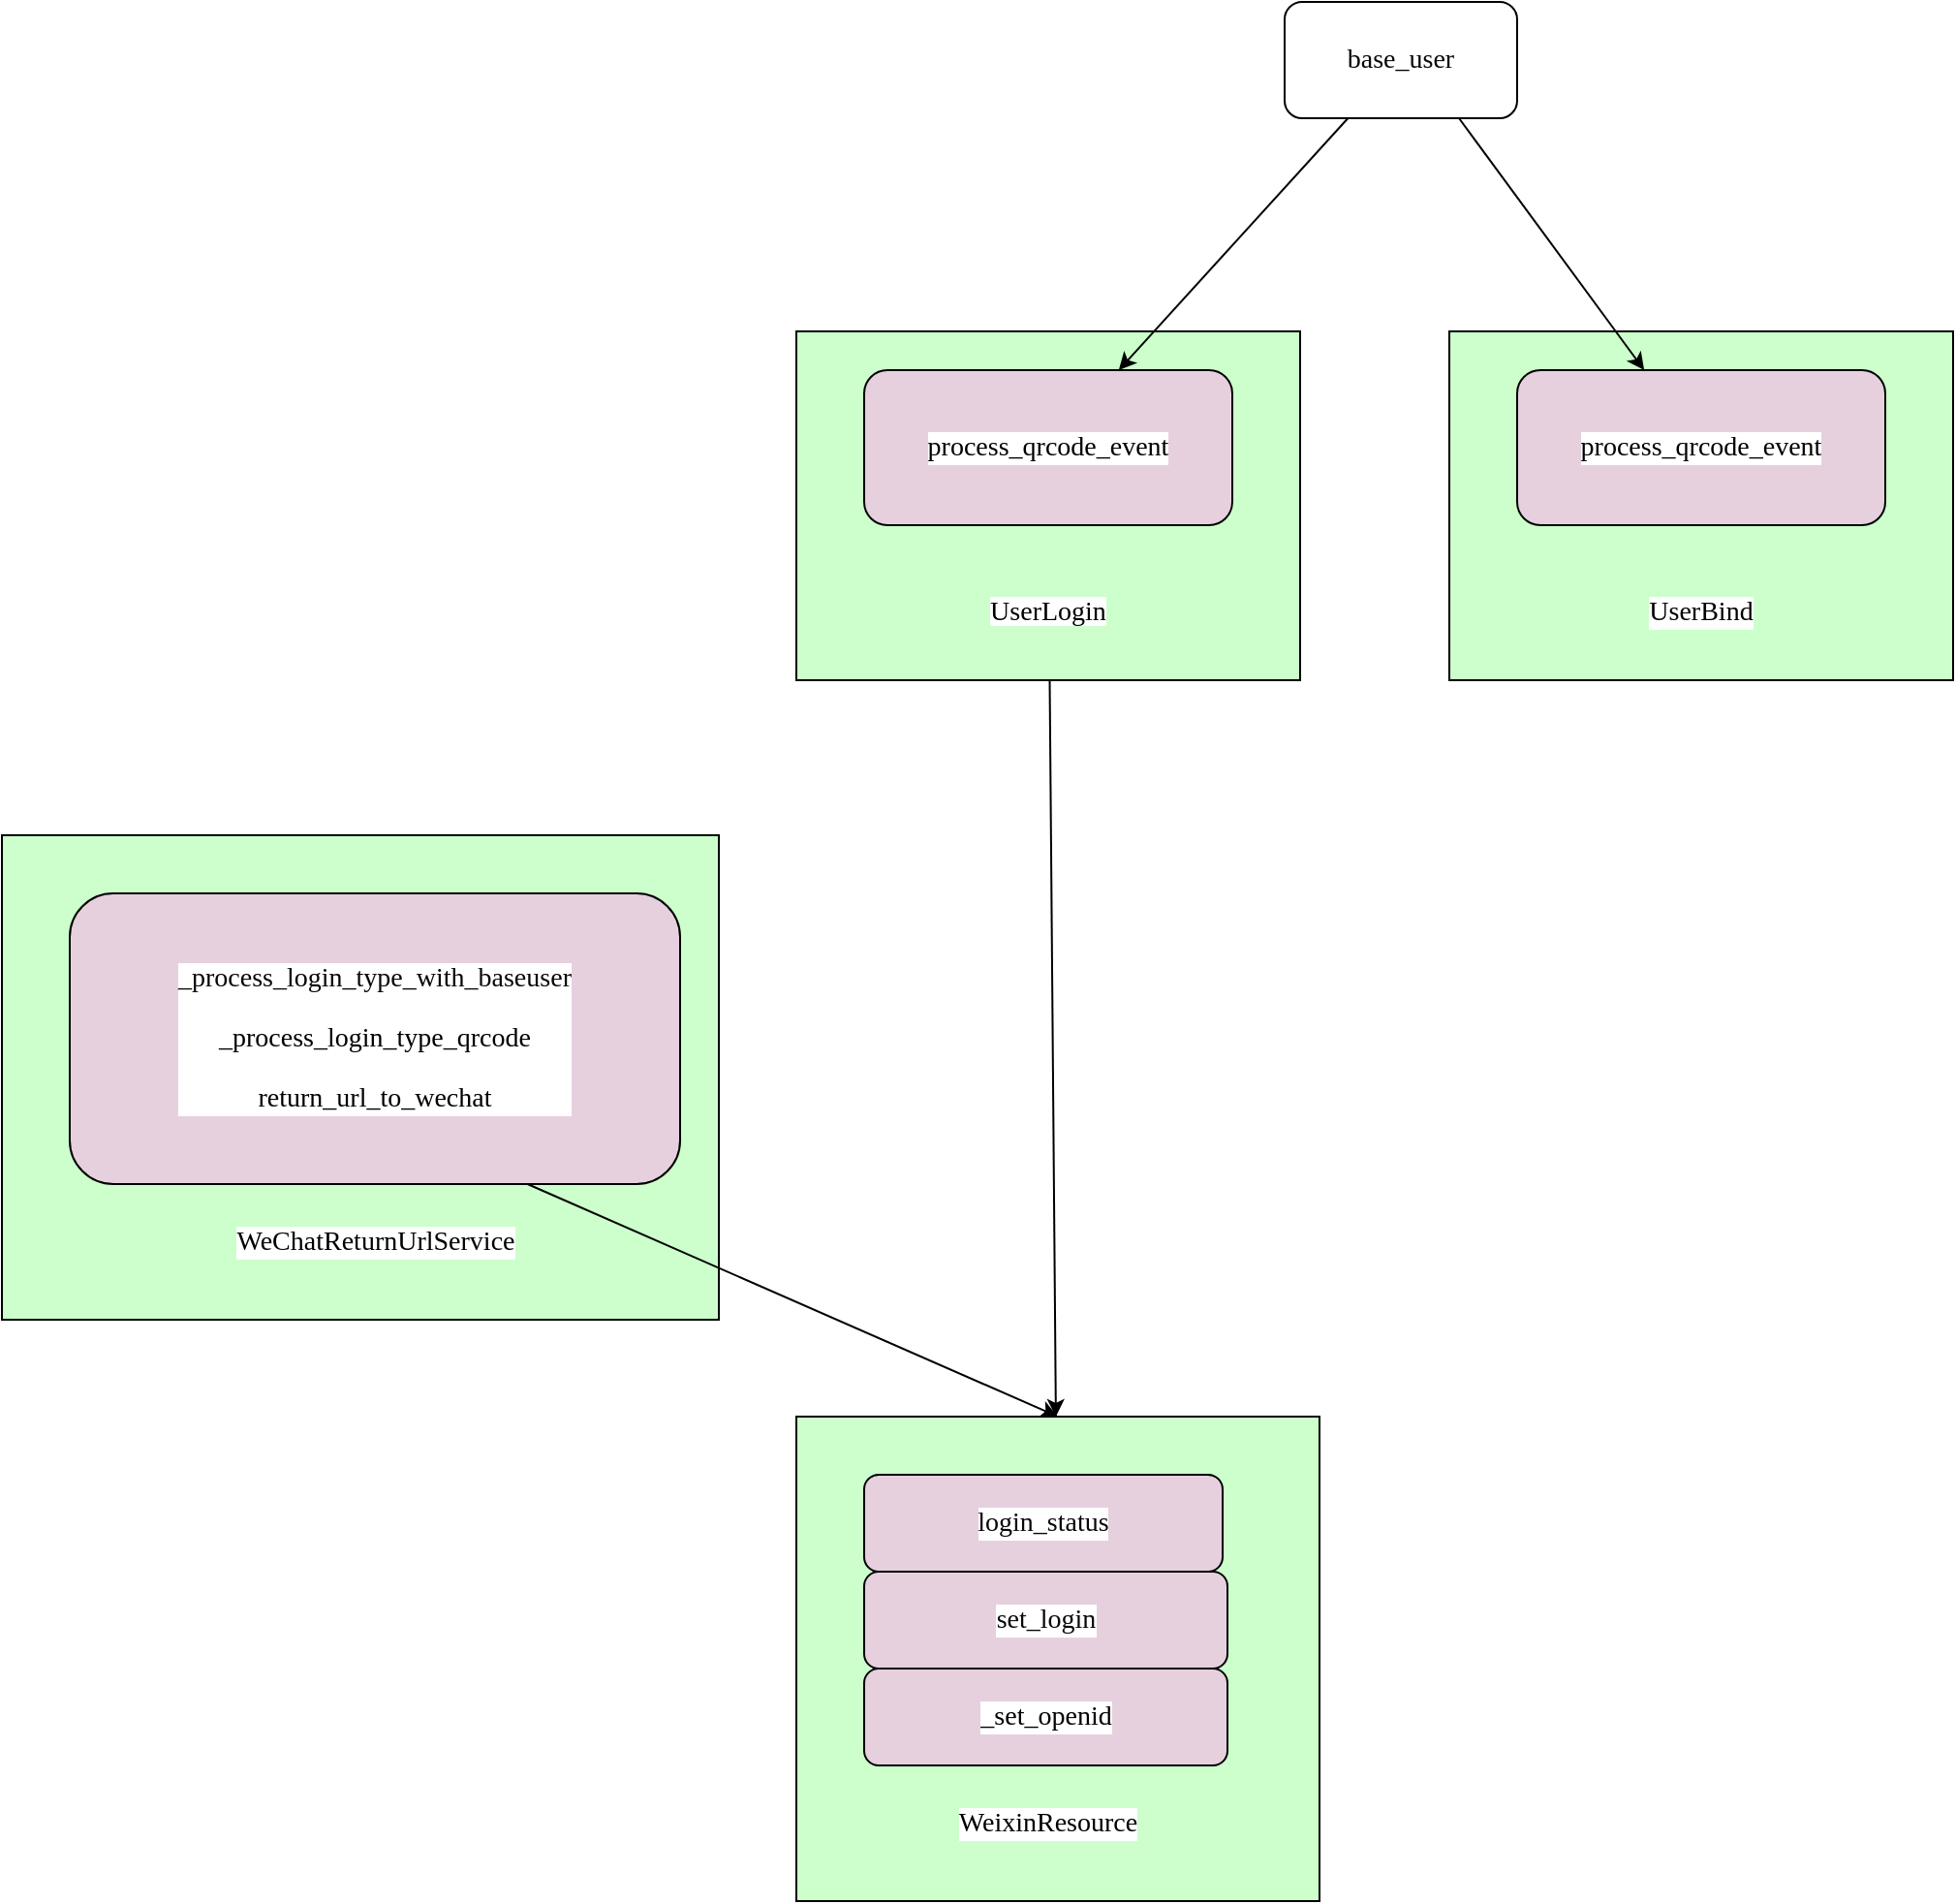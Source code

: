 <mxfile version="13.9.6" type="github">
  <diagram id="80LBF0uWWLtXQU61a6su" name="Page-1">
    <mxGraphModel dx="2177" dy="774" grid="1" gridSize="10" guides="1" tooltips="1" connect="1" arrows="1" fold="1" page="1" pageScale="1" pageWidth="827" pageHeight="1169" math="0" shadow="0">
      <root>
        <mxCell id="0" />
        <mxCell id="1" parent="0" />
        <mxCell id="gvvGJjCDzovz9uI-ExWb-8" value="" style="rounded=0;whiteSpace=wrap;html=1;fillColor=#CCFFCC;" vertex="1" parent="1">
          <mxGeometry x="567" y="190" width="260" height="180" as="geometry" />
        </mxCell>
        <mxCell id="gvvGJjCDzovz9uI-ExWb-13" value="" style="edgeStyle=none;rounded=0;orthogonalLoop=1;jettySize=auto;html=1;" edge="1" parent="1" source="gvvGJjCDzovz9uI-ExWb-4" target="gvvGJjCDzovz9uI-ExWb-12">
          <mxGeometry relative="1" as="geometry" />
        </mxCell>
        <mxCell id="gvvGJjCDzovz9uI-ExWb-4" value="" style="rounded=0;whiteSpace=wrap;html=1;fillColor=#CCFFCC;" vertex="1" parent="1">
          <mxGeometry x="230" y="190" width="260" height="180" as="geometry" />
        </mxCell>
        <mxCell id="gvvGJjCDzovz9uI-ExWb-3" value="" style="rounded=0;orthogonalLoop=1;jettySize=auto;html=1;" edge="1" parent="1" source="gvvGJjCDzovz9uI-ExWb-1" target="gvvGJjCDzovz9uI-ExWb-2">
          <mxGeometry relative="1" as="geometry" />
        </mxCell>
        <mxCell id="gvvGJjCDzovz9uI-ExWb-11" style="edgeStyle=none;rounded=0;orthogonalLoop=1;jettySize=auto;html=1;exitX=0.75;exitY=1;exitDx=0;exitDy=0;" edge="1" parent="1" source="gvvGJjCDzovz9uI-ExWb-1" target="gvvGJjCDzovz9uI-ExWb-9">
          <mxGeometry relative="1" as="geometry" />
        </mxCell>
        <mxCell id="gvvGJjCDzovz9uI-ExWb-1" value="&lt;pre style=&quot;background-color: #ffffff ; color: #080808 ; font-family: &amp;#34;jetbrains mono&amp;#34; ; font-size: 10.5pt&quot;&gt;base_user&lt;/pre&gt;" style="rounded=1;whiteSpace=wrap;html=1;" vertex="1" parent="1">
          <mxGeometry x="482" y="20" width="120" height="60" as="geometry" />
        </mxCell>
        <mxCell id="gvvGJjCDzovz9uI-ExWb-2" value="&lt;pre style=&quot;background-color: #ffffff ; color: #080808 ; font-family: &amp;#34;jetbrains mono&amp;#34; ; font-size: 10.5pt&quot;&gt;&lt;span style=&quot;color: #000000&quot;&gt;process_qrcode_event&lt;/span&gt;&lt;/pre&gt;" style="whiteSpace=wrap;html=1;rounded=1;fillColor=#E6D0DE;" vertex="1" parent="1">
          <mxGeometry x="265" y="210" width="190" height="80" as="geometry" />
        </mxCell>
        <mxCell id="gvvGJjCDzovz9uI-ExWb-5" value="&lt;span style=&quot;background-color: rgb(255 , 255 , 255) ; font-family: &amp;#34;jetbrains mono&amp;#34; ; font-size: 10.5pt&quot;&gt;UserLogin&lt;/span&gt;" style="text;html=1;strokeColor=none;fillColor=none;align=center;verticalAlign=middle;whiteSpace=wrap;rounded=0;" vertex="1" parent="1">
          <mxGeometry x="310" y="310" width="100" height="50" as="geometry" />
        </mxCell>
        <mxCell id="gvvGJjCDzovz9uI-ExWb-9" value="&lt;pre style=&quot;background-color: #ffffff ; color: #080808 ; font-family: &amp;#34;jetbrains mono&amp;#34; ; font-size: 10.5pt&quot;&gt;&lt;span style=&quot;color: #000000&quot;&gt;process_qrcode_event&lt;/span&gt;&lt;/pre&gt;" style="whiteSpace=wrap;html=1;rounded=1;fillColor=#E6D0DE;" vertex="1" parent="1">
          <mxGeometry x="602" y="210" width="190" height="80" as="geometry" />
        </mxCell>
        <mxCell id="gvvGJjCDzovz9uI-ExWb-10" value="&lt;pre style=&quot;background-color: #ffffff ; color: #080808 ; font-family: &amp;#34;jetbrains mono&amp;#34; ; font-size: 10.5pt&quot;&gt;&lt;span style=&quot;color: #000000&quot;&gt;UserBind&lt;/span&gt;&lt;/pre&gt;" style="text;html=1;strokeColor=none;fillColor=none;align=center;verticalAlign=middle;whiteSpace=wrap;rounded=0;" vertex="1" parent="1">
          <mxGeometry x="647" y="310" width="100" height="50" as="geometry" />
        </mxCell>
        <mxCell id="gvvGJjCDzovz9uI-ExWb-12" value="" style="rounded=0;whiteSpace=wrap;html=1;fillColor=#CCFFCC;" vertex="1" parent="1">
          <mxGeometry x="230" y="750" width="270" height="250" as="geometry" />
        </mxCell>
        <mxCell id="gvvGJjCDzovz9uI-ExWb-14" value="&lt;pre style=&quot;background-color: #ffffff ; color: #080808 ; font-family: &amp;#34;jetbrains mono&amp;#34; ; font-size: 10.5pt&quot;&gt;&lt;span style=&quot;color: #000000&quot;&gt;WeixinResource&lt;/span&gt;&lt;/pre&gt;" style="text;html=1;strokeColor=none;fillColor=none;align=center;verticalAlign=middle;whiteSpace=wrap;rounded=0;" vertex="1" parent="1">
          <mxGeometry x="305" y="950" width="110" height="20" as="geometry" />
        </mxCell>
        <mxCell id="gvvGJjCDzovz9uI-ExWb-15" value="&lt;pre style=&quot;background-color: #ffffff ; color: #080808 ; font-family: &amp;#34;jetbrains mono&amp;#34; ; font-size: 10.5pt&quot;&gt;&lt;span style=&quot;color: rgba(0 , 0 , 0 , 0) ; font-family: monospace ; font-size: 0px ; background-color: rgb(248 , 249 , 250)&quot;&gt;%3CmxGraphModel%3E%3Croot%3E%3CmxCell%20id%3D%220%22%2F%3E%3CmxCell%20id%3D%221%22%20parent%3D%220%22%2F%3E%3CmxCell%20id%3D%222%22%20value%3D%22%26lt%3Bpre%20style%3D%26quot%3Bbackground-color%3A%20%23ffffff%20%3B%20color%3A%20%23080808%20%3B%20font-family%3A%20%26amp%3B%2334%3Bjetbrains%20mono%26amp%3B%2334%3B%20%3B%20font-size%3A%2010.5pt%26quot%3B%26gt%3B%26lt%3Bspan%20style%3D%26quot%3Bcolor%3A%20%23000000%26quot%3B%26gt%3Bprocess_qrcode_event%26lt%3B%2Fspan%26gt%3B%26lt%3B%2Fpre%26gt%3B%22%20style%3D%22whiteSpace%3Dwrap%3Bhtml%3D1%3Brounded%3D1%3BfillColor%3D%23E6D0DE%3B%22%20vertex%3D%221%22%20parent%3D%221%22%3E%3CmxGeometry%20x%3D%22265%22%20y%3D%22210%22%20width%3D%22190%22%20height%3D%2280%22%20as%3D%22geometry%22%2F%3E%3C%2FmxCell%3E%3C%2Froot%3E%3C%2FmxGraphModel%3E&lt;/span&gt;set_login&lt;br&gt;&lt;/pre&gt;" style="whiteSpace=wrap;html=1;rounded=1;fillColor=#E6D0DE;" vertex="1" parent="1">
          <mxGeometry x="265" y="830" width="187.5" height="50" as="geometry" />
        </mxCell>
        <mxCell id="gvvGJjCDzovz9uI-ExWb-16" value="&lt;pre style=&quot;background-color: #ffffff ; color: #080808 ; font-family: &amp;#34;jetbrains mono&amp;#34; ; font-size: 10.5pt&quot;&gt;&lt;span style=&quot;color: rgba(0 , 0 , 0 , 0) ; font-family: monospace ; font-size: 0px ; background-color: rgb(248 , 249 , 250)&quot;&gt;%3CmxGraphModel%3E%3Croot%3E%3CmxCell%20id%3D%220%22%2F%3E%3CmxCell%20id%3D%221%22%20parent%3D%220%22%2F%3E%3CmxCell%20id%3D%222%22%20value%3D%22%26lt%3Bpre%20style%3D%26quot%3Bbackground-color%3A%20%23ffffff%20%3B%20color%3A%20%23080808%20%3B%20font-family%3A%20%26amp%3B%2334%3Bjetbrains%20mono%26amp%3B%2334%3B%20%3B%20font-size%3A%2010.5pt%26quot%3B%26gt%3B%26lt%3Bspan%20style%3D%26quot%3Bcolor%3A%20rgba(0%20%2C%200%20%2C%200%20%2C%200)%20%3B%20font-family%3A%20monospace%20%3B%20font-size%3A%200px%20%3B%20background-color%3A%20rgb(248%20%2C%20249%20%2C%20250)%26quot%3B%26gt%3B%253CmxGraphModel%253E%253Croot%253E%253CmxCell%2520id%253D%25220%2522%252F%253E%253CmxCell%2520id%253D%25221%2522%2520parent%253D%25220%2522%252F%253E%253CmxCell%2520id%253D%25222%2522%2520value%253D%2522%2526lt%253Bpre%2520style%253D%2526quot%253Bbackground-color%253A%2520%2523ffffff%2520%253B%2520color%253A%2520%2523080808%2520%253B%2520font-family%253A%2520%2526amp%253B%252334%253Bjetbrains%2520mono%2526amp%253B%252334%253B%2520%253B%2520font-size%253A%252010.5pt%2526quot%253B%2526gt%253B%2526lt%253Bspan%2520style%253D%2526quot%253Bcolor%253A%2520%2523000000%2526quot%253B%2526gt%253Bprocess_qrcode_event%2526lt%253B%252Fspan%2526gt%253B%2526lt%253B%252Fpre%2526gt%253B%2522%2520style%253D%2522whiteSpace%253Dwrap%253Bhtml%253D1%253Brounded%253D1%253BfillColor%253D%2523E6D0DE%253B%2522%2520vertex%253D%25221%2522%2520parent%253D%25221%2522%253E%253CmxGeometry%2520x%253D%2522265%2522%2520y%253D%2522210%2522%2520width%253D%2522190%2522%2520height%253D%252280%2522%2520as%253D%2522geometry%2522%252F%253E%253C%252FmxCell%253E%253C%252Froot%253E%253C%252FmxGraphModel%253E%26lt%3B%2Fspan%26gt%3Bset_login%26lt%3Bbr%26gt%3B%26lt%3B%2Fpre%26gt%3B%22%20style%3D%22whiteSpace%3Dwrap%3Bhtml%3D1%3Brounded%3D1%3BfillColor%3D%23E6D0DE%3B%22%20vertex%3D%221%22%20parent%3D%221%22%3E%3CmxGeometry%20x%3D%22265%22%20y%3D%22560%22%20width%3D%22190%22%20height%3D%2280%22%20as%3D%22geometry%22%2F%3E%3C%2FmxCell%3E%3C%2Froot%3E%3C%2FmxGraphModel%3E&lt;/span&gt;login_status&lt;br&gt;&lt;/pre&gt;" style="whiteSpace=wrap;html=1;rounded=1;fillColor=#E6D0DE;" vertex="1" parent="1">
          <mxGeometry x="265" y="780" width="185" height="50" as="geometry" />
        </mxCell>
        <mxCell id="gvvGJjCDzovz9uI-ExWb-18" value="" style="rounded=0;whiteSpace=wrap;html=1;fillColor=#CCFFCC;" vertex="1" parent="1">
          <mxGeometry x="-180" y="450" width="370" height="250" as="geometry" />
        </mxCell>
        <mxCell id="gvvGJjCDzovz9uI-ExWb-19" value="&lt;pre style=&quot;background-color: #ffffff ; color: #080808 ; font-family: &amp;#34;jetbrains mono&amp;#34; ; font-size: 10.5pt&quot;&gt;&lt;pre style=&quot;font-family: &amp;#34;jetbrains mono&amp;#34; ; font-size: 10.5pt&quot;&gt;&lt;span style=&quot;color: #000000&quot;&gt;WeChatReturnUrlService&lt;/span&gt;&lt;/pre&gt;&lt;/pre&gt;" style="text;html=1;strokeColor=none;fillColor=none;align=center;verticalAlign=middle;whiteSpace=wrap;rounded=0;" vertex="1" parent="1">
          <mxGeometry x="-42.5" y="650" width="110" height="20" as="geometry" />
        </mxCell>
        <mxCell id="gvvGJjCDzovz9uI-ExWb-23" style="edgeStyle=none;rounded=0;orthogonalLoop=1;jettySize=auto;html=1;exitX=0.75;exitY=1;exitDx=0;exitDy=0;entryX=0.5;entryY=0;entryDx=0;entryDy=0;" edge="1" parent="1" source="gvvGJjCDzovz9uI-ExWb-21" target="gvvGJjCDzovz9uI-ExWb-12">
          <mxGeometry relative="1" as="geometry" />
        </mxCell>
        <mxCell id="gvvGJjCDzovz9uI-ExWb-21" value="&lt;pre style=&quot;background-color: #ffffff ; color: #080808 ; font-family: &amp;#34;jetbrains mono&amp;#34; ; font-size: 10.5pt&quot;&gt;&lt;pre style=&quot;font-family: &amp;#34;jetbrains mono&amp;#34; ; font-size: 10.5pt&quot;&gt;_process_login_type_with_baseuser&lt;/pre&gt;&lt;pre style=&quot;font-family: &amp;#34;jetbrains mono&amp;#34; ; font-size: 10.5pt&quot;&gt;&lt;pre style=&quot;font-family: &amp;#34;jetbrains mono&amp;#34; ; font-size: 10.5pt&quot;&gt;&lt;span style=&quot;color: #000000&quot;&gt;_process_login_type_qrcode&lt;/span&gt;&lt;/pre&gt;&lt;pre style=&quot;font-family: &amp;#34;jetbrains mono&amp;#34; ; font-size: 10.5pt&quot;&gt;&lt;span style=&quot;color: #000000&quot;&gt;return_url_to_wechat&lt;/span&gt;&lt;/pre&gt;&lt;/pre&gt;&lt;/pre&gt;" style="whiteSpace=wrap;html=1;rounded=1;fillColor=#E6D0DE;" vertex="1" parent="1">
          <mxGeometry x="-145" y="480" width="315" height="150" as="geometry" />
        </mxCell>
        <mxCell id="gvvGJjCDzovz9uI-ExWb-22" value="&lt;pre style=&quot;background-color: #ffffff ; color: #080808 ; font-family: &amp;#34;jetbrains mono&amp;#34; ; font-size: 10.5pt&quot;&gt;&lt;pre style=&quot;font-family: &amp;#34;jetbrains mono&amp;#34; ; font-size: 10.5pt&quot;&gt;&lt;span style=&quot;color: #000000&quot;&gt;_set_openid&lt;/span&gt;&lt;/pre&gt;&lt;/pre&gt;" style="whiteSpace=wrap;html=1;rounded=1;fillColor=#E6D0DE;" vertex="1" parent="1">
          <mxGeometry x="265" y="880" width="187.5" height="50" as="geometry" />
        </mxCell>
      </root>
    </mxGraphModel>
  </diagram>
</mxfile>
